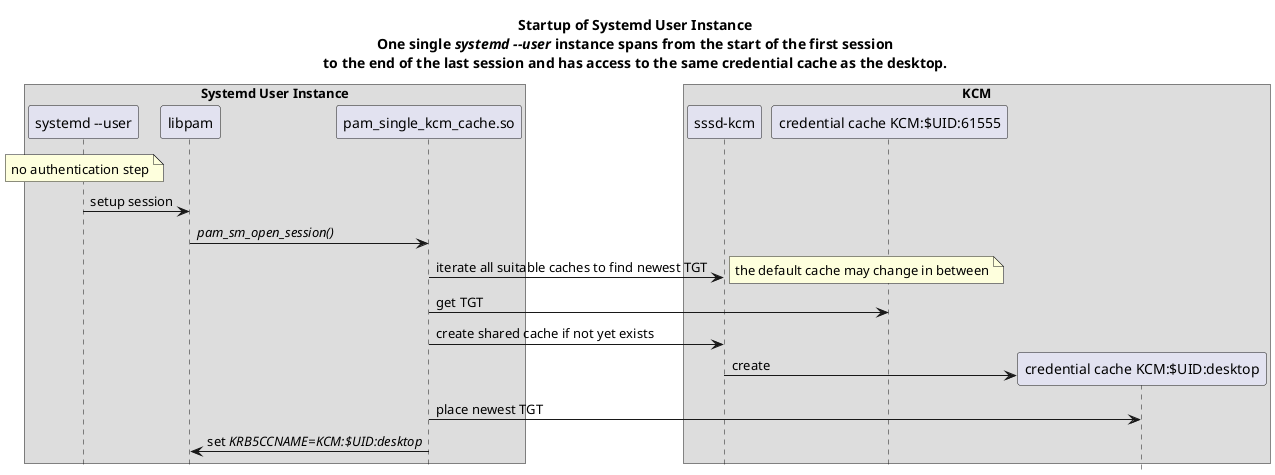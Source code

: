 @startuml

title 
    **Startup of Systemd User Instance**
    One single //systemd --user// instance spans from the start of the first session
    to the end of the last session and has access to the same credential cache as the desktop.
end title
hide footbox

box Systemd User Instance
    participant "systemd --user" as systemd
    participant libpam
    participant "pam_single_kcm_cache.so" as pam_single_kcm_cache
end box
box KCM
    participant "sssd-kcm" as sssd_kcm
    participant "credential cache KCM:$UID:61555" as default_cache
    participant "credential cache KCM:$UID:desktop" as shared_cache
end box

note over systemd : no authentication step
systemd -> libpam : setup session
libpam -> pam_single_kcm_cache : //pam_sm_open_session()//
pam_single_kcm_cache -> sssd_kcm : iterate all suitable caches to find newest TGT
note right: the default cache may change in between
pam_single_kcm_cache -> default_cache: get TGT
pam_single_kcm_cache -> sssd_kcm : create shared cache if not yet exists
create shared_cache
sssd_kcm -> shared_cache: create
pam_single_kcm_cache -> shared_cache: place newest TGT
pam_single_kcm_cache -> libpam: set //KRB5CCNAME=KCM:$UID:desktop//

@enduml


